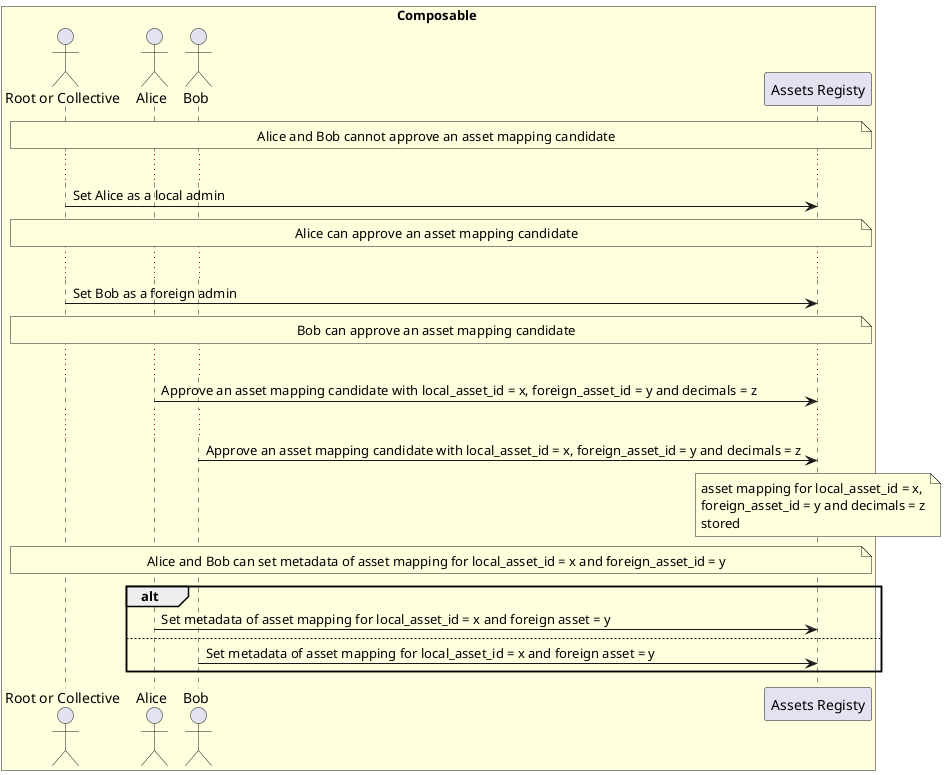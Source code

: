 @startuml

box Composable #LightYellow
  actor "Root or Collective" as composable_authority
  actor "Alice" as alice
  actor "Bob" as bob
  participant "Assets Registy" as assets_registry_pallet
end box

note across: Alice and Bob cannot approve an asset mapping candidate

...

composable_authority -> assets_registry_pallet: Set Alice as a local admin
note across: Alice can approve an asset mapping candidate

...

composable_authority -> assets_registry_pallet: Set Bob as a foreign admin
note across: Bob can approve an asset mapping candidate

...

alice -> assets_registry_pallet: Approve an asset mapping candidate with local_asset_id = x, foreign_asset_id = y and decimals = z

...

bob -> assets_registry_pallet: Approve an asset mapping candidate with local_asset_id = x, foreign_asset_id = y and decimals = z
note over assets_registry_pallet
asset mapping for local_asset_id = x,
foreign_asset_id = y and decimals = z
stored
end note

note across: Alice and Bob can set metadata of asset mapping for local_asset_id = x and foreign_asset_id = y

alt
alice -> assets_registry_pallet: Set metadata of asset mapping for local_asset_id = x and foreign asset = y
else
bob -> assets_registry_pallet: Set metadata of asset mapping for local_asset_id = x and foreign asset = y
end

@enduml
